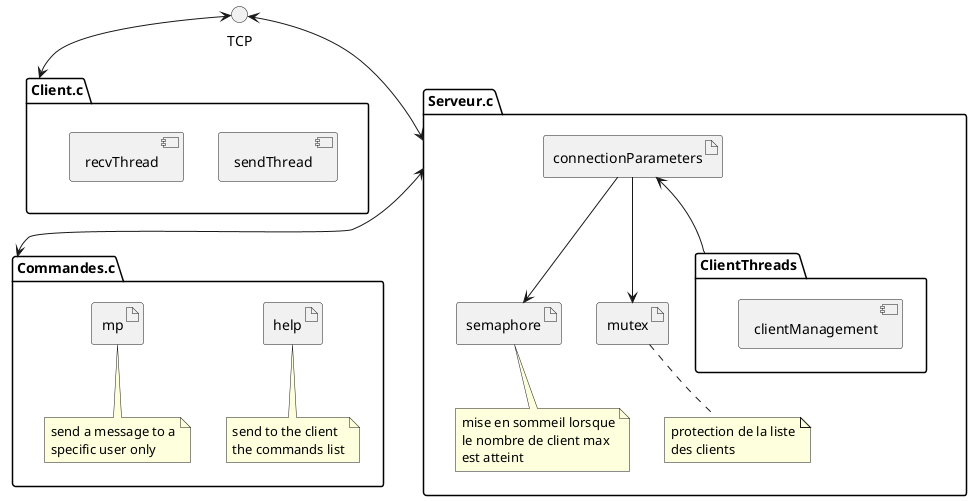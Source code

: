 @startuml architecture

together {
	package Serveur.c as Server {
		package ClientThreads {
			component clientManagement as cx
		}

		artifact connectionParameters as param
		artifact semaphore as sem
		artifact mutex
		param <-- ClientThreads
		param --> sem
		param --> mutex

		note bottom of mutex 
		protection de la liste
		des clients
		end note
		note bottom of sem
		mise en sommeil lorsque
		le nombre de client max
		est atteint
		end note
	}


	package Client.c as Client {
		together {
			component sendThread as sendThread
			component recvThread as recvThread
		}
	}

	package Commandes.c as Commands {
		artifact help
		artifact mp

		note bottom of help
		send to the client
		the commands list
		end note

		note bottom of mp
		send a message to a
		specific user only
		end note
	}


}
interface TCP

TCP <--> Client
Client -[hidden]d- Commands 
Server <--> Commands
TCP <--> Server
@enduml